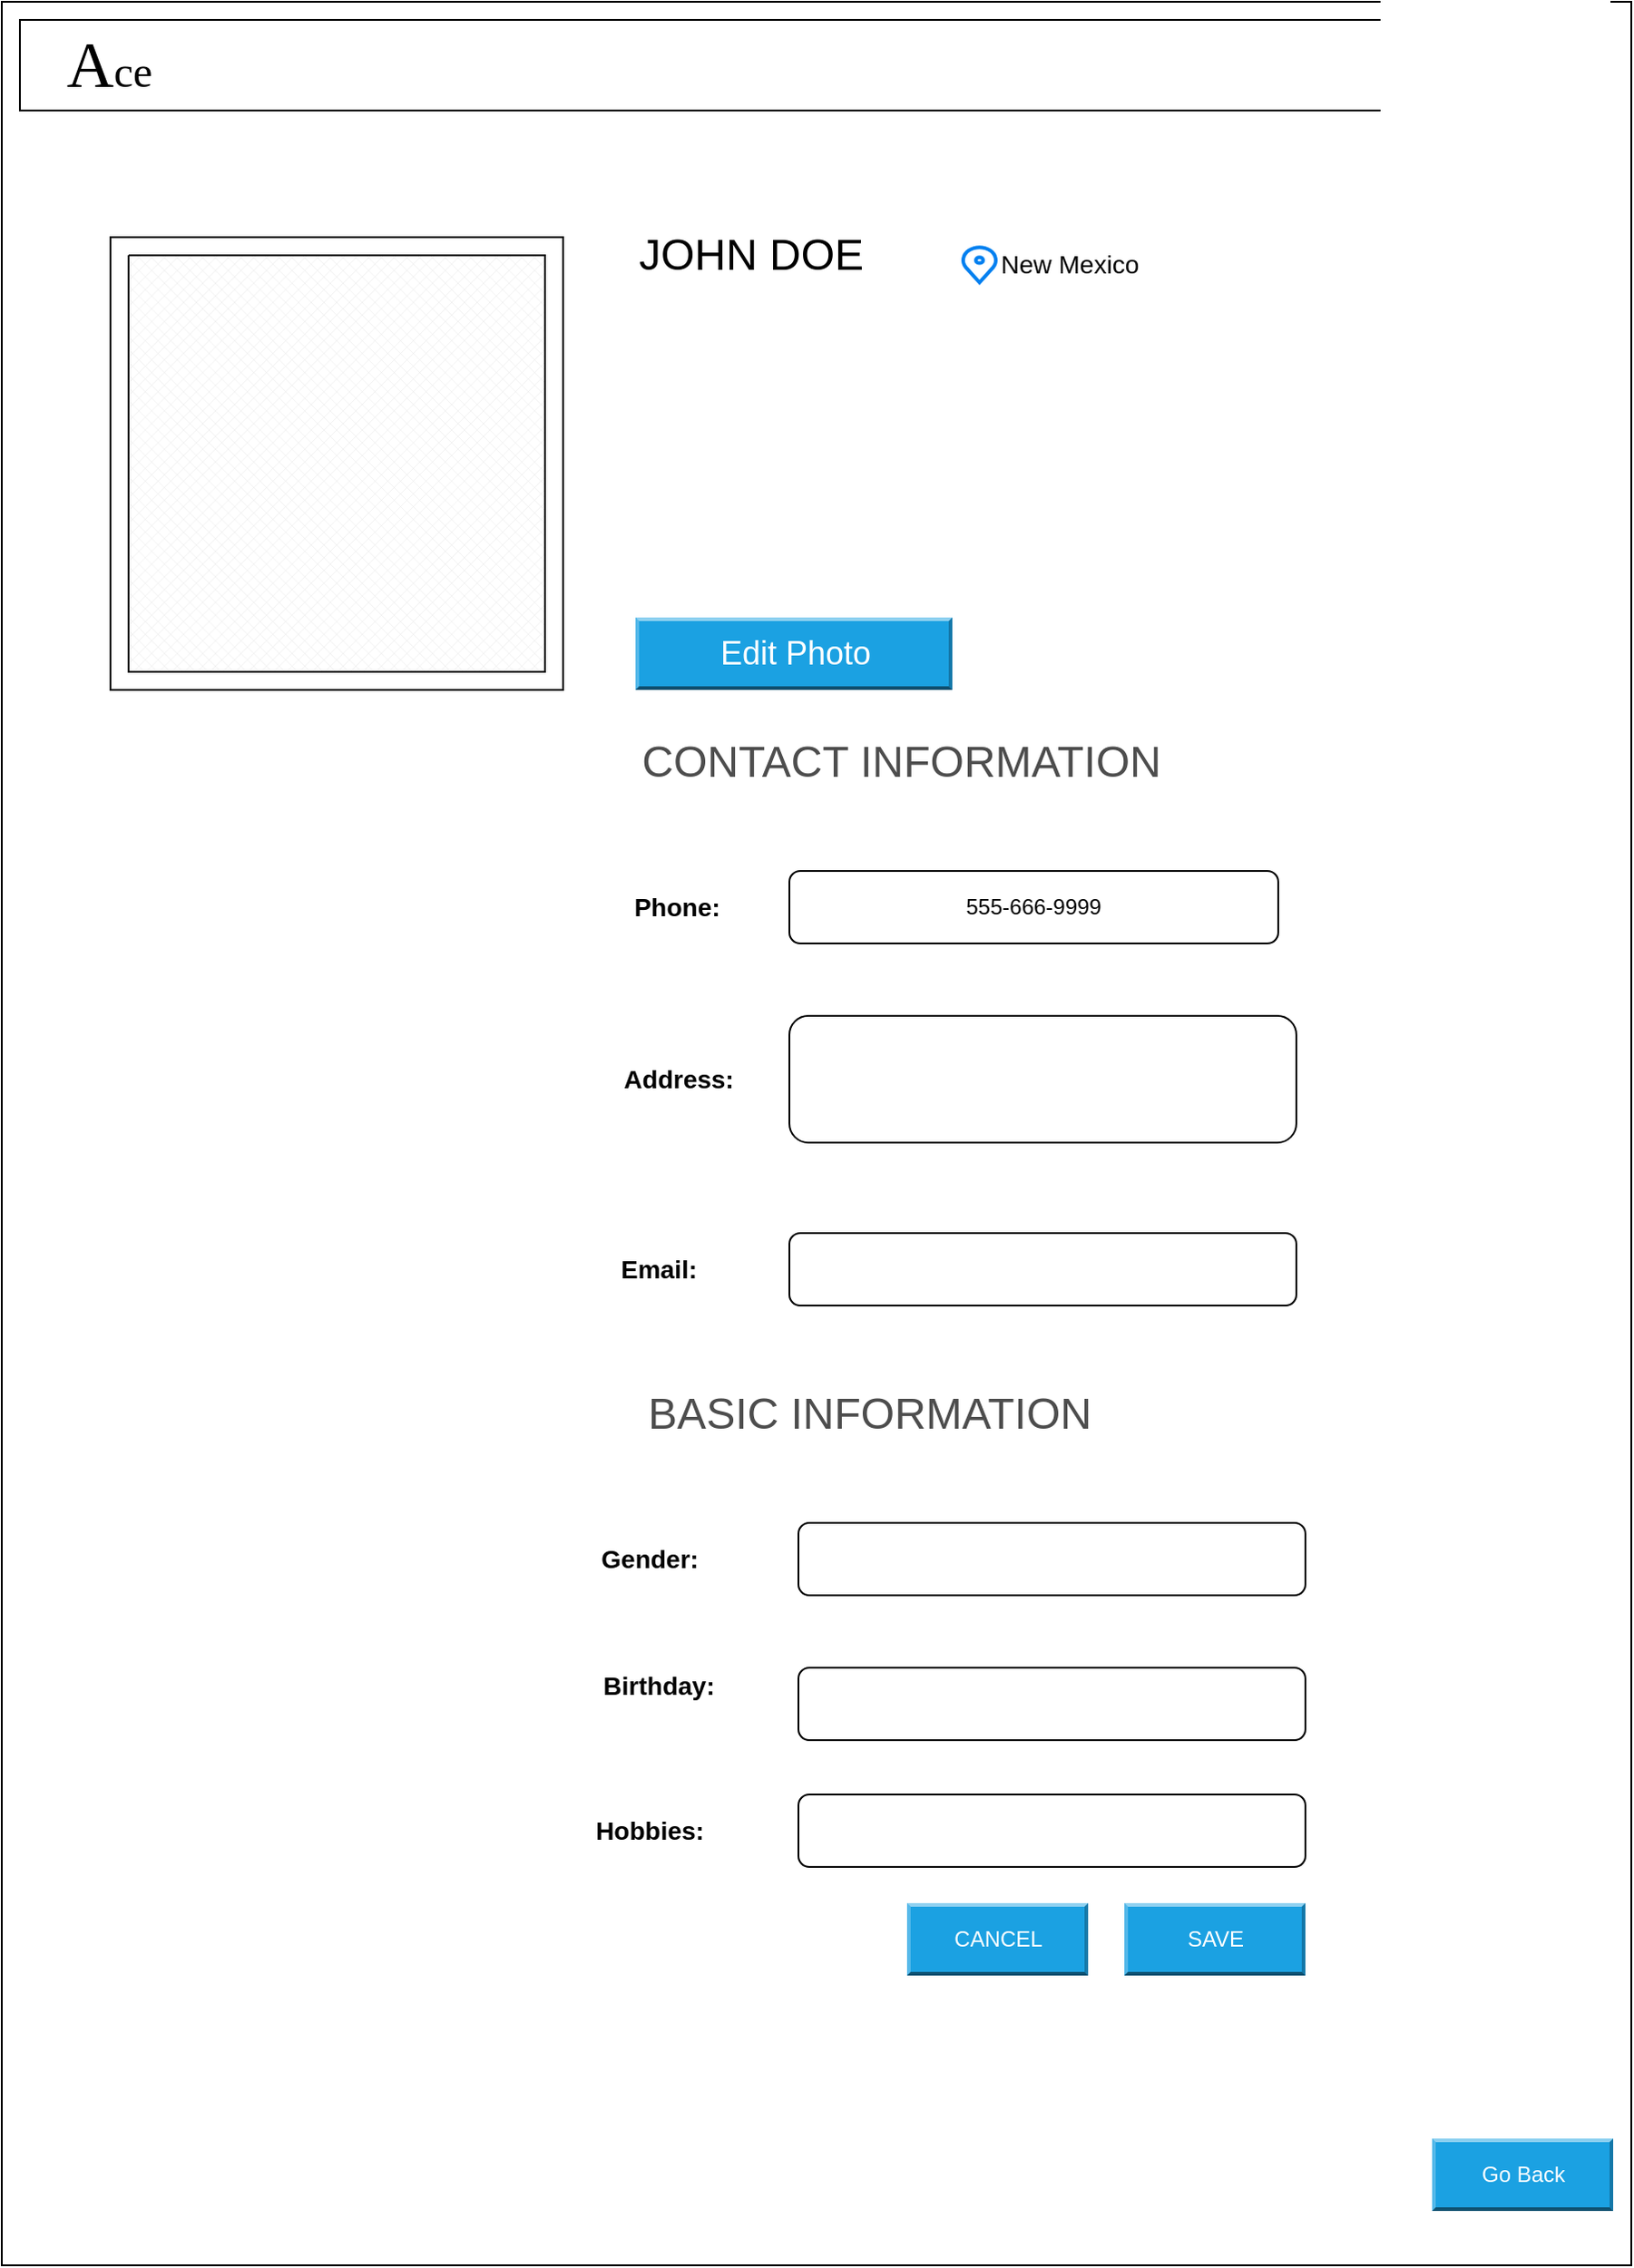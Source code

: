 <mxfile version="13.6.2" type="github">
  <diagram id="q5R3Dt5Ln6kWzOWciJaN" name="Page-1">
    <mxGraphModel dx="868" dy="1550" grid="1" gridSize="10" guides="1" tooltips="1" connect="1" arrows="1" fold="1" page="1" pageScale="1" pageWidth="850" pageHeight="1100" math="0" shadow="0">
      <root>
        <mxCell id="0" />
        <mxCell id="1" parent="0" />
        <mxCell id="syn1SnmbYH_Y4uBIwDDC-2" value="" style="rounded=0;whiteSpace=wrap;html=1;" vertex="1" parent="1">
          <mxGeometry x="10" y="-70" width="900" height="1250" as="geometry" />
        </mxCell>
        <mxCell id="syn1SnmbYH_Y4uBIwDDC-3" value="" style="whiteSpace=wrap;html=1;aspect=fixed;" vertex="1" parent="1">
          <mxGeometry x="70" y="60" width="250" height="250" as="geometry" />
        </mxCell>
        <mxCell id="syn1SnmbYH_Y4uBIwDDC-4" value="&lt;font style=&quot;font-size: 24px&quot;&gt;JOHN DOE&lt;/font&gt;" style="text;html=1;strokeColor=none;fillColor=none;align=center;verticalAlign=middle;whiteSpace=wrap;rounded=0;" vertex="1" parent="1">
          <mxGeometry x="348" y="55" width="152" height="30" as="geometry" />
        </mxCell>
        <mxCell id="syn1SnmbYH_Y4uBIwDDC-5" value="" style="html=1;verticalLabelPosition=bottom;align=center;labelBackgroundColor=#ffffff;verticalAlign=top;strokeWidth=2;strokeColor=#0080F0;shadow=0;dashed=0;shape=mxgraph.ios7.icons.location;" vertex="1" parent="1">
          <mxGeometry x="540" y="65" width="20" height="20" as="geometry" />
        </mxCell>
        <mxCell id="syn1SnmbYH_Y4uBIwDDC-6" value="&lt;font style=&quot;font-size: 14px&quot;&gt;New Mexico&lt;/font&gt;" style="text;html=1;strokeColor=none;fillColor=none;align=center;verticalAlign=middle;whiteSpace=wrap;rounded=0;" vertex="1" parent="1">
          <mxGeometry x="550" y="65" width="100" height="20" as="geometry" />
        </mxCell>
        <mxCell id="syn1SnmbYH_Y4uBIwDDC-7" value="&lt;font style=&quot;font-size: 24px&quot;&gt;CONTACT INFORMATION&lt;/font&gt;" style="text;html=1;strokeColor=none;fillColor=#FFFFFF;align=center;verticalAlign=middle;whiteSpace=wrap;rounded=0;fontColor=#4D4D4D;" vertex="1" parent="1">
          <mxGeometry x="354" y="340" width="306" height="20" as="geometry" />
        </mxCell>
        <mxCell id="syn1SnmbYH_Y4uBIwDDC-10" value="&lt;font style=&quot;font-size: 14px&quot;&gt;&lt;b&gt;Phone:&amp;nbsp;&lt;/b&gt;&lt;/font&gt;" style="text;html=1;strokeColor=none;fillColor=none;align=center;verticalAlign=middle;whiteSpace=wrap;rounded=0;" vertex="1" parent="1">
          <mxGeometry x="360" y="420" width="50" height="20" as="geometry" />
        </mxCell>
        <mxCell id="syn1SnmbYH_Y4uBIwDDC-11" value="555-666-9999" style="rounded=1;whiteSpace=wrap;html=1;fillColor=#FFFFFF;" vertex="1" parent="1">
          <mxGeometry x="445" y="410" width="270" height="40" as="geometry" />
        </mxCell>
        <mxCell id="syn1SnmbYH_Y4uBIwDDC-12" value="&lt;span style=&quot;font-size: 14px&quot;&gt;&lt;b&gt;Address:&lt;/b&gt;&lt;/span&gt;" style="text;html=1;strokeColor=none;fillColor=none;align=center;verticalAlign=middle;whiteSpace=wrap;rounded=0;" vertex="1" parent="1">
          <mxGeometry x="354" y="515" width="60" height="20" as="geometry" />
        </mxCell>
        <mxCell id="syn1SnmbYH_Y4uBIwDDC-13" value="&lt;font style=&quot;font-size: 14px&quot;&gt;&lt;b&gt;Email:&lt;/b&gt;&lt;/font&gt;" style="text;html=1;strokeColor=none;fillColor=none;align=center;verticalAlign=middle;whiteSpace=wrap;rounded=0;" vertex="1" parent="1">
          <mxGeometry x="348" y="620" width="50" height="20" as="geometry" />
        </mxCell>
        <mxCell id="syn1SnmbYH_Y4uBIwDDC-14" value="" style="rounded=1;whiteSpace=wrap;html=1;fillColor=#FFFFFF;" vertex="1" parent="1">
          <mxGeometry x="445" y="490" width="280" height="70" as="geometry" />
        </mxCell>
        <mxCell id="syn1SnmbYH_Y4uBIwDDC-15" value="" style="rounded=1;whiteSpace=wrap;html=1;fillColor=#FFFFFF;" vertex="1" parent="1">
          <mxGeometry x="445" y="610" width="280" height="40" as="geometry" />
        </mxCell>
        <mxCell id="syn1SnmbYH_Y4uBIwDDC-16" value="&lt;span style=&quot;font-size: 24px&quot;&gt;BASIC INFORMATION&lt;/span&gt;" style="text;html=1;strokeColor=none;fillColor=#FFFFFF;align=center;verticalAlign=middle;whiteSpace=wrap;rounded=0;fontColor=#4D4D4D;" vertex="1" parent="1">
          <mxGeometry x="359" y="700" width="261" height="20" as="geometry" />
        </mxCell>
        <mxCell id="syn1SnmbYH_Y4uBIwDDC-17" value="&lt;span style=&quot;font-size: 14px&quot;&gt;&lt;b&gt;Gender:&lt;/b&gt;&lt;/span&gt;" style="text;html=1;strokeColor=none;fillColor=none;align=center;verticalAlign=middle;whiteSpace=wrap;rounded=0;" vertex="1" parent="1">
          <mxGeometry x="338" y="780" width="60" height="20" as="geometry" />
        </mxCell>
        <mxCell id="syn1SnmbYH_Y4uBIwDDC-18" value="&lt;span style=&quot;font-size: 14px&quot;&gt;&lt;b&gt;Hobbies:&lt;/b&gt;&lt;/span&gt;" style="text;html=1;strokeColor=none;fillColor=none;align=center;verticalAlign=middle;whiteSpace=wrap;rounded=0;" vertex="1" parent="1">
          <mxGeometry x="338" y="930" width="60" height="20" as="geometry" />
        </mxCell>
        <mxCell id="syn1SnmbYH_Y4uBIwDDC-19" value="&lt;span style=&quot;font-size: 14px&quot;&gt;&lt;b&gt;Birthday:&lt;/b&gt;&lt;/span&gt;" style="text;html=1;strokeColor=none;fillColor=none;align=center;verticalAlign=middle;whiteSpace=wrap;rounded=0;" vertex="1" parent="1">
          <mxGeometry x="343" y="850" width="60" height="20" as="geometry" />
        </mxCell>
        <mxCell id="syn1SnmbYH_Y4uBIwDDC-20" value="" style="rounded=1;whiteSpace=wrap;html=1;fillColor=#FFFFFF;" vertex="1" parent="1">
          <mxGeometry x="450" y="770" width="280" height="40" as="geometry" />
        </mxCell>
        <mxCell id="syn1SnmbYH_Y4uBIwDDC-21" value="" style="rounded=1;whiteSpace=wrap;html=1;fillColor=#FFFFFF;" vertex="1" parent="1">
          <mxGeometry x="450" y="850" width="280" height="40" as="geometry" />
        </mxCell>
        <mxCell id="syn1SnmbYH_Y4uBIwDDC-22" style="edgeStyle=orthogonalEdgeStyle;rounded=0;orthogonalLoop=1;jettySize=auto;html=1;exitX=0.5;exitY=1;exitDx=0;exitDy=0;fontColor=#4D4D4D;" edge="1" parent="1" source="syn1SnmbYH_Y4uBIwDDC-18" target="syn1SnmbYH_Y4uBIwDDC-18">
          <mxGeometry relative="1" as="geometry" />
        </mxCell>
        <mxCell id="syn1SnmbYH_Y4uBIwDDC-23" value="" style="rounded=1;whiteSpace=wrap;html=1;fillColor=#FFFFFF;" vertex="1" parent="1">
          <mxGeometry x="450" y="920" width="280" height="40" as="geometry" />
        </mxCell>
        <mxCell id="syn1SnmbYH_Y4uBIwDDC-31" value="" style="verticalLabelPosition=bottom;verticalAlign=top;html=1;shape=mxgraph.basic.patternFillRect;fillStyle=diagGrid;step=5;fillStrokeWidth=0.2;fillStrokeColor=#dddddd;fillColor=#FFFFFF;fontColor=#4D4D4D;" vertex="1" parent="1">
          <mxGeometry x="80" y="70" width="230" height="230" as="geometry" />
        </mxCell>
        <mxCell id="syn1SnmbYH_Y4uBIwDDC-32" value="SAVE&lt;span style=&quot;font-family: monospace; font-size: 0px;&quot;&gt;%3CmxGraphModel%3E%3Croot%3E%3CmxCell%20id%3D%220%22%2F%3E%3CmxCell%20id%3D%221%22%20parent%3D%220%22%2F%3E%3CmxCell%20id%3D%222%22%20value%3D%22%22%20style%3D%22shape%3Ddelay%3BwhiteSpace%3Dwrap%3Bhtml%3D1%3BfillColor%3D%23FFFFFF%3BfontColor%3D%234D4D4D%3B%22%20vertex%3D%221%22%20parent%3D%221%22%3E%3CmxGeometry%20x%3D%2290%22%20y%3D%221070%22%20width%3D%22100%22%20height%3D%2230%22%20as%3D%22geometry%22%2F%3E%3C%2FmxCell%3E%3C%2Froot%3E%3C%2FmxGraphModel%3E&lt;/span&gt;&lt;span style=&quot;font-family: monospace; font-size: 0px;&quot;&gt;%3CmxGraphModel%3E%3Croot%3E%3CmxCell%20id%3D%220%22%2F%3E%3CmxCell%20id%3D%221%22%20parent%3D%220%22%2F%3E%3CmxCell%20id%3D%222%22%20value%3D%22%22%20style%3D%22shape%3Ddelay%3BwhiteSpace%3Dwrap%3Bhtml%3D1%3BfillColor%3D%23FFFFFF%3BfontColor%3D%234D4D4D%3B%22%20vertex%3D%221%22%20parent%3D%221%22%3E%3CmxGeometry%20x%3D%2290%22%20y%3D%221070%22%20width%3D%22100%22%20height%3D%2230%22%20as%3D%22geometry%22%2F%3E%3C%2FmxCell%3E%3C%2Froot%3E%3C%2FmxGraphModel%3E&lt;/span&gt;" style="labelPosition=center;verticalLabelPosition=middle;align=center;html=1;shape=mxgraph.basic.shaded_button;dx=2;fillColor=#1ba1e2;strokeColor=#006EAF;fontColor=#ffffff;" vertex="1" parent="1">
          <mxGeometry x="630" y="980" width="100" height="40" as="geometry" />
        </mxCell>
        <mxCell id="syn1SnmbYH_Y4uBIwDDC-33" value="CANCEL" style="labelPosition=center;verticalLabelPosition=middle;align=center;html=1;shape=mxgraph.basic.shaded_button;dx=2;fillColor=#1ba1e2;strokeColor=#006EAF;fontColor=#ffffff;" vertex="1" parent="1">
          <mxGeometry x="510" y="980" width="100" height="40" as="geometry" />
        </mxCell>
        <mxCell id="syn1SnmbYH_Y4uBIwDDC-39" value="" style="rounded=0;whiteSpace=wrap;html=1;fillColor=#FFFFFF;fontColor=#3333FF;" vertex="1" parent="1">
          <mxGeometry x="20" y="-60" width="870" height="50" as="geometry" />
        </mxCell>
        <mxCell id="syn1SnmbYH_Y4uBIwDDC-40" value="&lt;font style=&quot;font-size: 36px&quot; face=&quot;Georgia&quot;&gt;A&lt;/font&gt;&lt;font style=&quot;font-size: 24px&quot; face=&quot;Georgia&quot;&gt;ce&lt;/font&gt;" style="text;html=1;strokeColor=none;fillColor=none;align=center;verticalAlign=middle;whiteSpace=wrap;rounded=0;" vertex="1" parent="1">
          <mxGeometry x="49" y="-54" width="41" height="38" as="geometry" />
        </mxCell>
        <mxCell id="syn1SnmbYH_Y4uBIwDDC-41" value="" style="shape=image;html=1;verticalAlign=top;verticalLabelPosition=bottom;labelBackgroundColor=#ffffff;imageAspect=0;aspect=fixed;image=https://cdn4.iconfinder.com/data/icons/wirecons-free-vector-icons/32/menu-alt-128.png;fillColor=#FFFFFF;fontColor=#3333FF;" vertex="1" parent="1">
          <mxGeometry x="810" y="-65" width="60" height="60" as="geometry" />
        </mxCell>
        <mxCell id="syn1SnmbYH_Y4uBIwDDC-42" value="&lt;font style=&quot;font-size: 18px&quot;&gt;Edit Photo&lt;/font&gt;" style="labelPosition=center;verticalLabelPosition=middle;align=center;html=1;shape=mxgraph.basic.shaded_button;dx=2;fillColor=#1ba1e2;strokeColor=#006EAF;fontColor=#ffffff;" vertex="1" parent="1">
          <mxGeometry x="360" y="270" width="175" height="40" as="geometry" />
        </mxCell>
        <mxCell id="syn1SnmbYH_Y4uBIwDDC-43" value="Go Back" style="labelPosition=center;verticalLabelPosition=middle;align=center;html=1;shape=mxgraph.basic.shaded_button;dx=2;fillColor=#1ba1e2;strokeColor=#006EAF;fontColor=#ffffff;" vertex="1" parent="1">
          <mxGeometry x="800" y="1110" width="100" height="40" as="geometry" />
        </mxCell>
      </root>
    </mxGraphModel>
  </diagram>
</mxfile>
